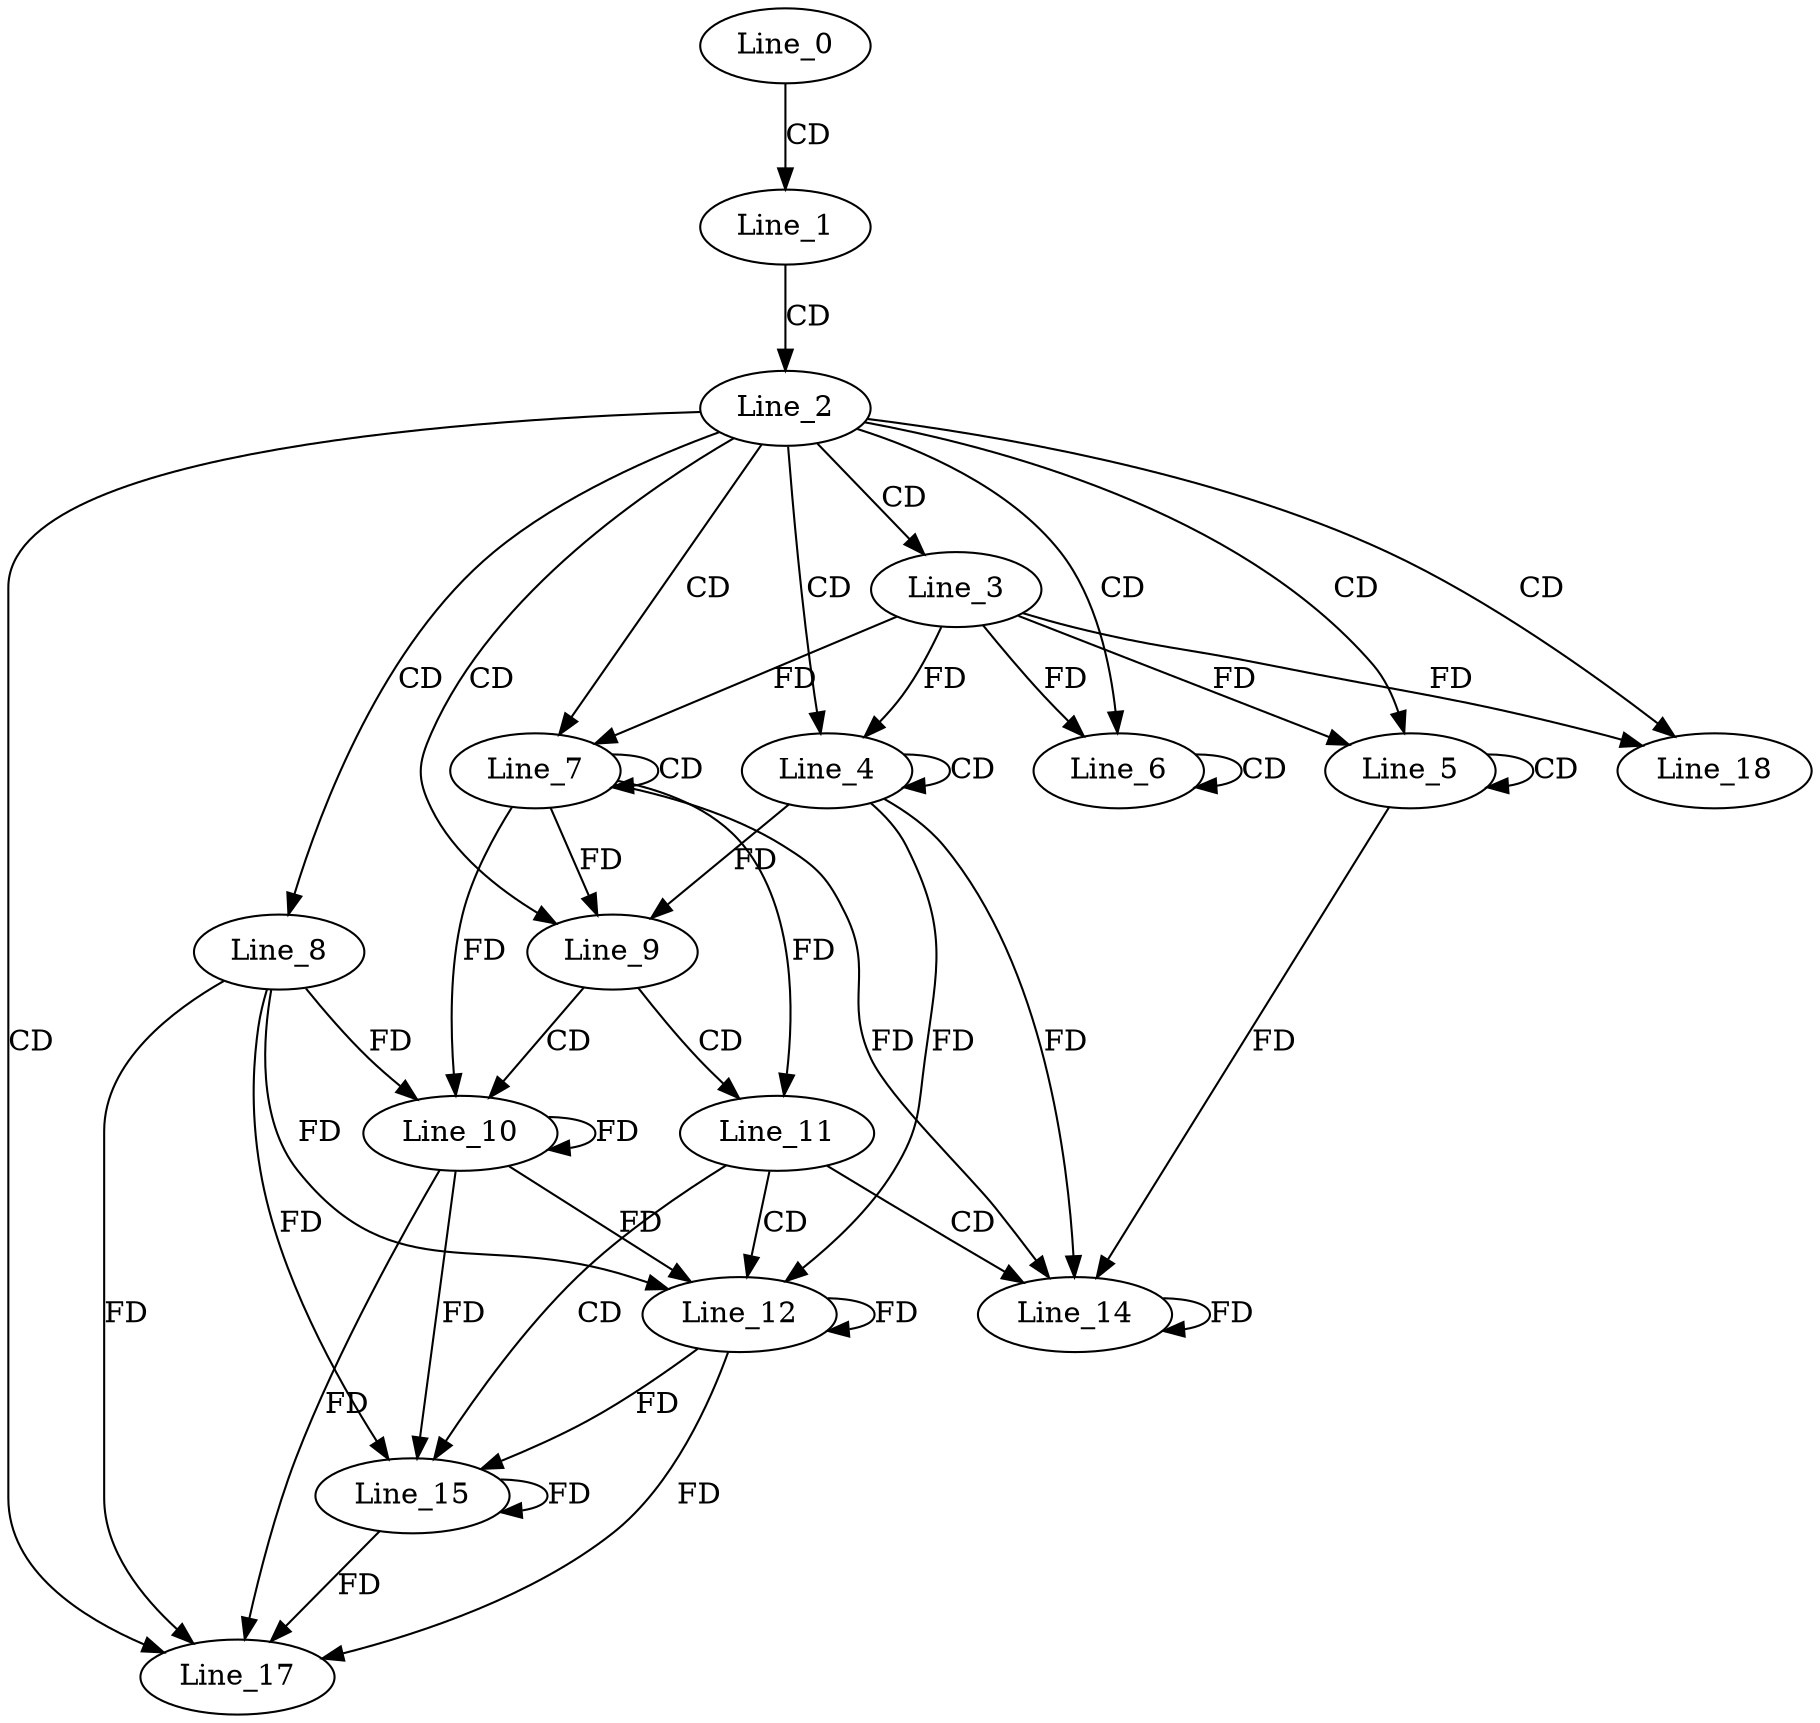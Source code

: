 digraph G {
  Line_0;
  Line_1;
  Line_2;
  Line_3;
  Line_4;
  Line_4;
  Line_5;
  Line_5;
  Line_6;
  Line_6;
  Line_7;
  Line_7;
  Line_8;
  Line_9;
  Line_10;
  Line_11;
  Line_12;
  Line_14;
  Line_15;
  Line_17;
  Line_18;
  Line_0 -> Line_1 [ label="CD" ];
  Line_1 -> Line_2 [ label="CD" ];
  Line_2 -> Line_3 [ label="CD" ];
  Line_2 -> Line_4 [ label="CD" ];
  Line_4 -> Line_4 [ label="CD" ];
  Line_3 -> Line_4 [ label="FD" ];
  Line_2 -> Line_5 [ label="CD" ];
  Line_5 -> Line_5 [ label="CD" ];
  Line_3 -> Line_5 [ label="FD" ];
  Line_2 -> Line_6 [ label="CD" ];
  Line_6 -> Line_6 [ label="CD" ];
  Line_3 -> Line_6 [ label="FD" ];
  Line_2 -> Line_7 [ label="CD" ];
  Line_7 -> Line_7 [ label="CD" ];
  Line_3 -> Line_7 [ label="FD" ];
  Line_2 -> Line_8 [ label="CD" ];
  Line_2 -> Line_9 [ label="CD" ];
  Line_4 -> Line_9 [ label="FD" ];
  Line_7 -> Line_9 [ label="FD" ];
  Line_9 -> Line_10 [ label="CD" ];
  Line_8 -> Line_10 [ label="FD" ];
  Line_10 -> Line_10 [ label="FD" ];
  Line_7 -> Line_10 [ label="FD" ];
  Line_9 -> Line_11 [ label="CD" ];
  Line_7 -> Line_11 [ label="FD" ];
  Line_11 -> Line_12 [ label="CD" ];
  Line_8 -> Line_12 [ label="FD" ];
  Line_10 -> Line_12 [ label="FD" ];
  Line_12 -> Line_12 [ label="FD" ];
  Line_4 -> Line_12 [ label="FD" ];
  Line_11 -> Line_14 [ label="CD" ];
  Line_7 -> Line_14 [ label="FD" ];
  Line_14 -> Line_14 [ label="FD" ];
  Line_4 -> Line_14 [ label="FD" ];
  Line_5 -> Line_14 [ label="FD" ];
  Line_11 -> Line_15 [ label="CD" ];
  Line_8 -> Line_15 [ label="FD" ];
  Line_10 -> Line_15 [ label="FD" ];
  Line_12 -> Line_15 [ label="FD" ];
  Line_15 -> Line_15 [ label="FD" ];
  Line_2 -> Line_17 [ label="CD" ];
  Line_8 -> Line_17 [ label="FD" ];
  Line_10 -> Line_17 [ label="FD" ];
  Line_12 -> Line_17 [ label="FD" ];
  Line_15 -> Line_17 [ label="FD" ];
  Line_2 -> Line_18 [ label="CD" ];
  Line_3 -> Line_18 [ label="FD" ];
}
